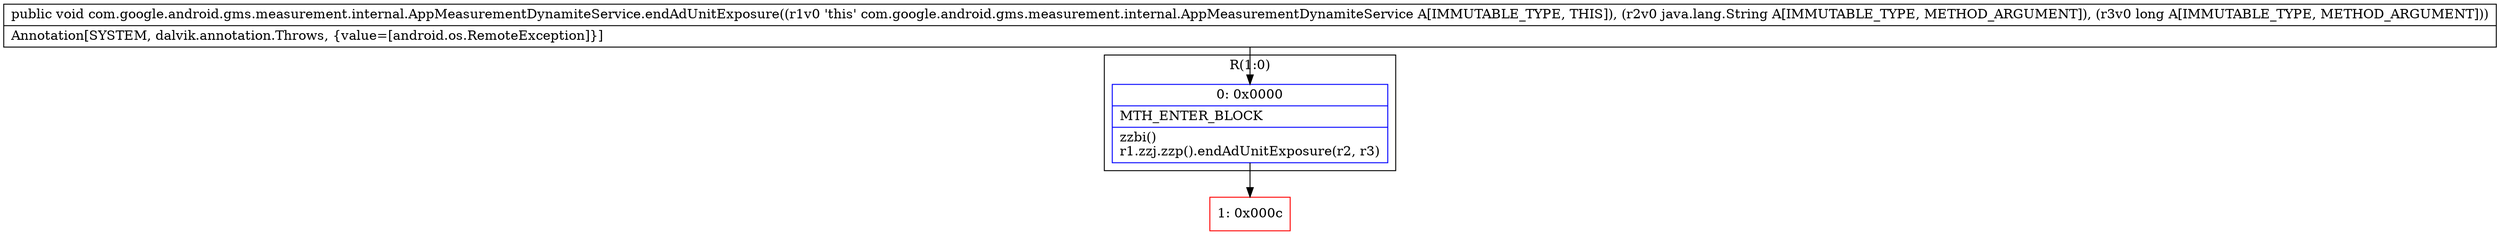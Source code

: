 digraph "CFG forcom.google.android.gms.measurement.internal.AppMeasurementDynamiteService.endAdUnitExposure(Ljava\/lang\/String;J)V" {
subgraph cluster_Region_36308242 {
label = "R(1:0)";
node [shape=record,color=blue];
Node_0 [shape=record,label="{0\:\ 0x0000|MTH_ENTER_BLOCK\l|zzbi()\lr1.zzj.zzp().endAdUnitExposure(r2, r3)\l}"];
}
Node_1 [shape=record,color=red,label="{1\:\ 0x000c}"];
MethodNode[shape=record,label="{public void com.google.android.gms.measurement.internal.AppMeasurementDynamiteService.endAdUnitExposure((r1v0 'this' com.google.android.gms.measurement.internal.AppMeasurementDynamiteService A[IMMUTABLE_TYPE, THIS]), (r2v0 java.lang.String A[IMMUTABLE_TYPE, METHOD_ARGUMENT]), (r3v0 long A[IMMUTABLE_TYPE, METHOD_ARGUMENT]))  | Annotation[SYSTEM, dalvik.annotation.Throws, \{value=[android.os.RemoteException]\}]\l}"];
MethodNode -> Node_0;
Node_0 -> Node_1;
}

